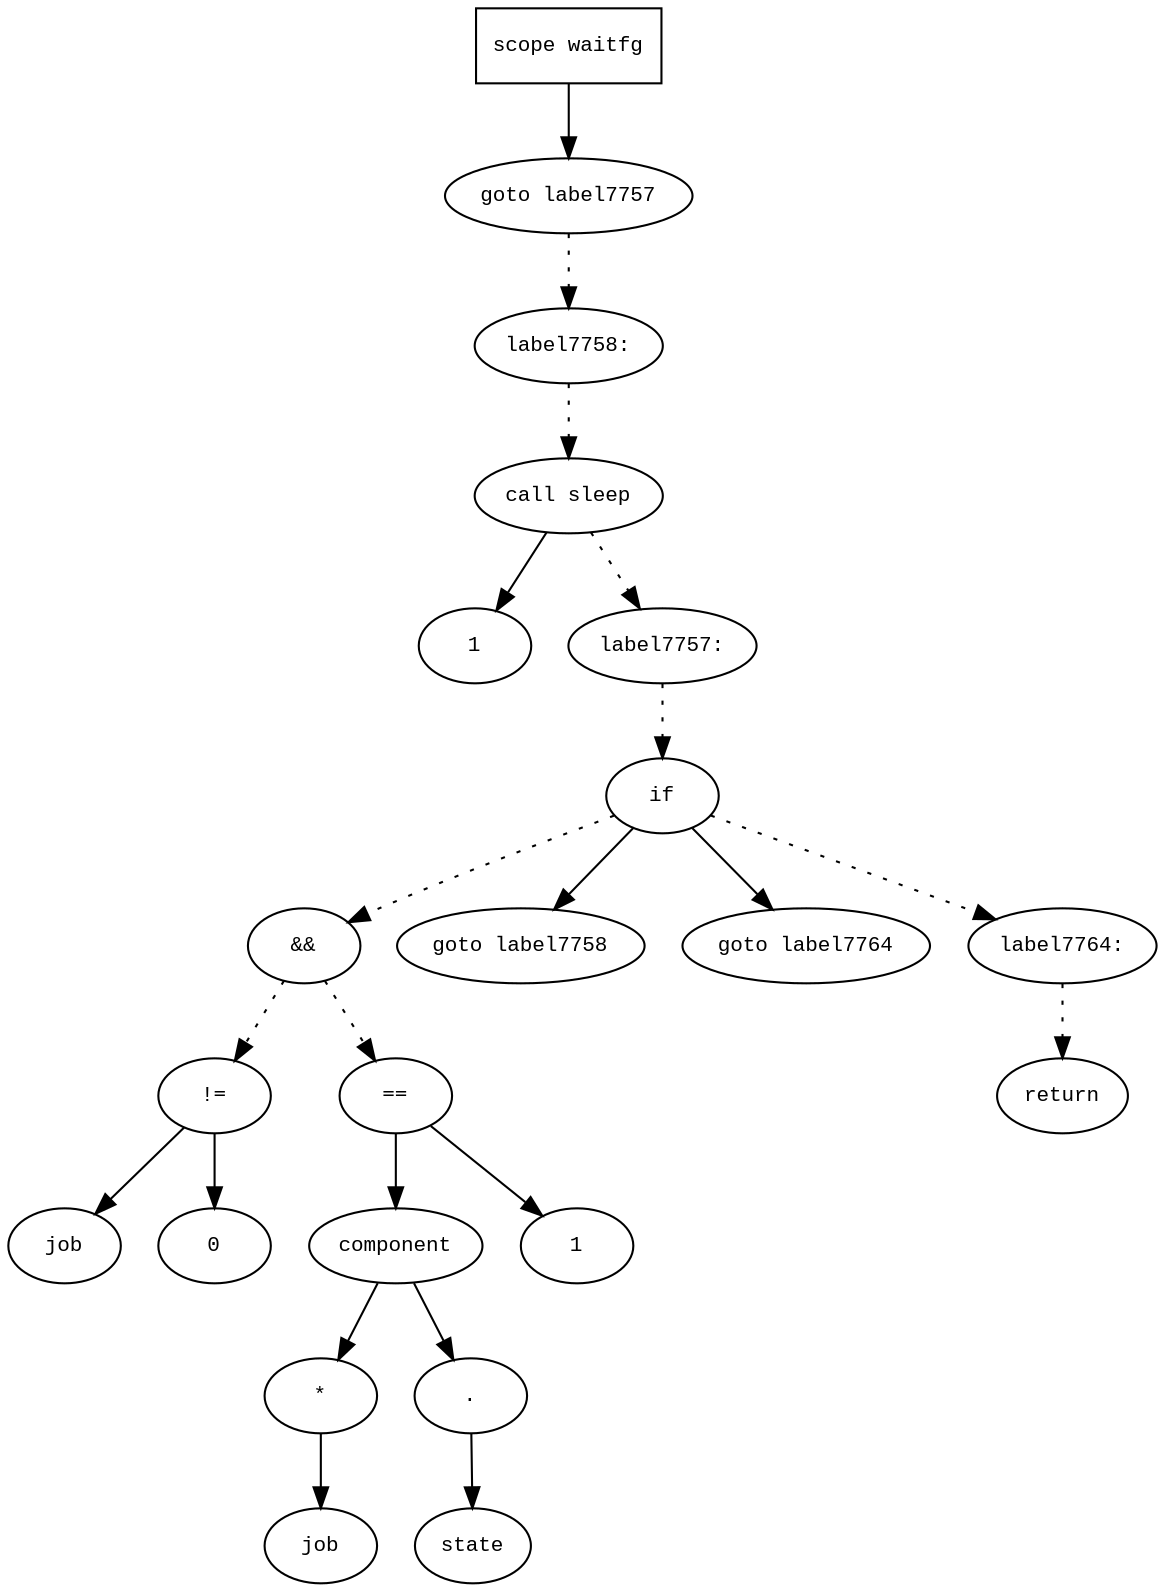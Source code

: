 digraph AST {
  graph [fontname="Times New Roman",fontsize=10];
  node  [fontname="Courier New",fontsize=10];
  edge  [fontname="Times New Roman",fontsize=10];

  node1 [label="scope waitfg",shape=box];
  node2 [label="goto label7757",shape=ellipse];
  node1 -> node2;
  node3 [label="label7758:",shape=ellipse];
  node2 -> node3 [style=dotted];
  node4 [label="call sleep",shape=ellipse];
  node5 [label="1",shape=ellipse];
  node4 -> node5;
  node3 -> node4 [style=dotted];
  node6 [label="label7757:",shape=ellipse];
  node4 -> node6 [style=dotted];
  node7 [label="if",shape=ellipse];
  node6 -> node7 [style=dotted];
  node8 [label="&&",shape=ellipse];
  node9 [label="!=",shape=ellipse];
  node10 [label="job",shape=ellipse];
  node9 -> node10;
  node11 [label="0",shape=ellipse];
  node9 -> node11;
  node8 -> node9 [style=dotted];
  node12 [label="==",shape=ellipse];
  node13 [label="component",shape=ellipse];
  node12 -> node13;
  node14 [label="*",shape=ellipse];
  node15 [label="job",shape=ellipse];
  node14 -> node15;
  node13 -> node14;
  node16 [label=".",shape=ellipse];
  node13 -> node16;
  node17 [label="state",shape=ellipse];
  node16 -> node17;
  node18 [label="1",shape=ellipse];
  node12 -> node18;
  node8 -> node12 [style=dotted];
  node7 -> node8 [style=dotted];
  node19 [label="goto label7758",shape=ellipse];
  node7 -> node19;
  node20 [label="goto label7764",shape=ellipse];
  node7 -> node20;
  node21 [label="label7764:",shape=ellipse];
  node7 -> node21 [style=dotted];
  node22 [label="return",shape=ellipse];
  node21 -> node22 [style=dotted];
} 